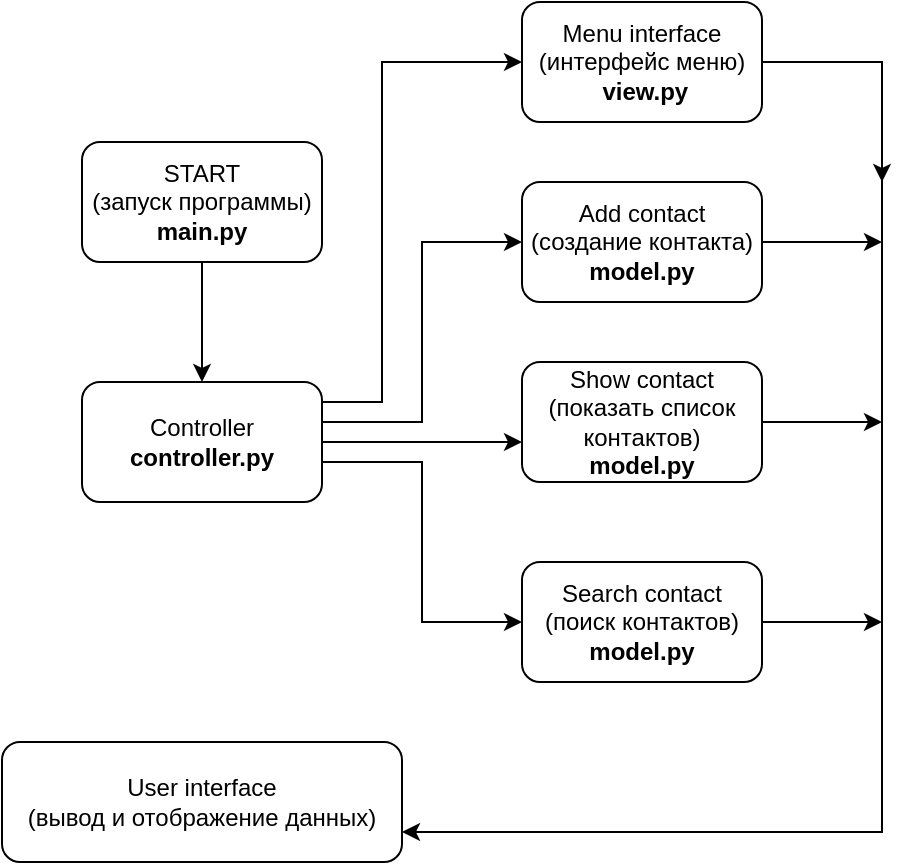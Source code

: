 <mxfile version="20.7.4" type="github">
  <diagram id="C5RBs43oDa-KdzZeNtuy" name="Page-1">
    <mxGraphModel dx="794" dy="782" grid="1" gridSize="10" guides="1" tooltips="1" connect="1" arrows="1" fold="1" page="1" pageScale="1" pageWidth="827" pageHeight="1169" math="0" shadow="0">
      <root>
        <mxCell id="WIyWlLk6GJQsqaUBKTNV-0" />
        <mxCell id="WIyWlLk6GJQsqaUBKTNV-1" parent="WIyWlLk6GJQsqaUBKTNV-0" />
        <mxCell id="MQMndvaRhNVyqes4tFC--0" value="&lt;div&gt;START&lt;br&gt;&lt;/div&gt;&lt;div&gt;(запуск программы)&lt;/div&gt;&lt;div&gt;&lt;b&gt;main.py&lt;/b&gt;&lt;br&gt;&lt;/div&gt;" style="rounded=1;whiteSpace=wrap;html=1;" vertex="1" parent="WIyWlLk6GJQsqaUBKTNV-1">
          <mxGeometry x="100" y="140" width="120" height="60" as="geometry" />
        </mxCell>
        <mxCell id="MQMndvaRhNVyqes4tFC--1" value="" style="endArrow=classic;html=1;rounded=0;exitX=0.5;exitY=1;exitDx=0;exitDy=0;" edge="1" parent="WIyWlLk6GJQsqaUBKTNV-1" source="MQMndvaRhNVyqes4tFC--0" target="MQMndvaRhNVyqes4tFC--2">
          <mxGeometry width="50" height="50" relative="1" as="geometry">
            <mxPoint x="390" y="430" as="sourcePoint" />
            <mxPoint x="160" y="280" as="targetPoint" />
          </mxGeometry>
        </mxCell>
        <mxCell id="MQMndvaRhNVyqes4tFC--9" value="" style="edgeStyle=orthogonalEdgeStyle;rounded=0;orthogonalLoop=1;jettySize=auto;html=1;" edge="1" parent="WIyWlLk6GJQsqaUBKTNV-1" source="MQMndvaRhNVyqes4tFC--2" target="MQMndvaRhNVyqes4tFC--5">
          <mxGeometry relative="1" as="geometry">
            <Array as="points">
              <mxPoint x="300" y="290" />
              <mxPoint x="300" y="290" />
            </Array>
          </mxGeometry>
        </mxCell>
        <mxCell id="MQMndvaRhNVyqes4tFC--2" value="&lt;div&gt;Controller&lt;/div&gt;&lt;div&gt;&lt;b&gt;controller.py&lt;/b&gt;&lt;br&gt;&lt;/div&gt;" style="rounded=1;whiteSpace=wrap;html=1;" vertex="1" parent="WIyWlLk6GJQsqaUBKTNV-1">
          <mxGeometry x="100" y="260" width="120" height="60" as="geometry" />
        </mxCell>
        <mxCell id="MQMndvaRhNVyqes4tFC--3" value="&lt;div&gt;Menu interface&lt;/div&gt;&lt;div&gt;(интерфейс меню)&lt;/div&gt;&lt;div&gt;&lt;b&gt;&amp;nbsp;view.py&lt;/b&gt;&lt;br&gt;&lt;/div&gt;" style="rounded=1;whiteSpace=wrap;html=1;" vertex="1" parent="WIyWlLk6GJQsqaUBKTNV-1">
          <mxGeometry x="320" y="70" width="120" height="60" as="geometry" />
        </mxCell>
        <mxCell id="MQMndvaRhNVyqes4tFC--15" style="edgeStyle=orthogonalEdgeStyle;rounded=0;orthogonalLoop=1;jettySize=auto;html=1;" edge="1" parent="WIyWlLk6GJQsqaUBKTNV-1" source="MQMndvaRhNVyqes4tFC--4">
          <mxGeometry relative="1" as="geometry">
            <mxPoint x="500" y="190" as="targetPoint" />
          </mxGeometry>
        </mxCell>
        <mxCell id="MQMndvaRhNVyqes4tFC--4" value="&lt;div&gt;Add contact&lt;/div&gt;&lt;div&gt;(создание контакта)&lt;/div&gt;&lt;div&gt;&lt;b&gt;model.py&lt;/b&gt;&lt;br&gt;&lt;/div&gt;" style="rounded=1;whiteSpace=wrap;html=1;" vertex="1" parent="WIyWlLk6GJQsqaUBKTNV-1">
          <mxGeometry x="320" y="160" width="120" height="60" as="geometry" />
        </mxCell>
        <mxCell id="MQMndvaRhNVyqes4tFC--16" style="edgeStyle=orthogonalEdgeStyle;rounded=0;orthogonalLoop=1;jettySize=auto;html=1;" edge="1" parent="WIyWlLk6GJQsqaUBKTNV-1" source="MQMndvaRhNVyqes4tFC--5">
          <mxGeometry relative="1" as="geometry">
            <mxPoint x="500" y="280" as="targetPoint" />
          </mxGeometry>
        </mxCell>
        <mxCell id="MQMndvaRhNVyqes4tFC--5" value="&lt;div&gt;Show contact&lt;/div&gt;&lt;div&gt;(показать список контактов)&lt;/div&gt;&lt;div&gt;&lt;b&gt;model.py&lt;/b&gt;&lt;br&gt;&lt;/div&gt;" style="rounded=1;whiteSpace=wrap;html=1;" vertex="1" parent="WIyWlLk6GJQsqaUBKTNV-1">
          <mxGeometry x="320" y="250" width="120" height="60" as="geometry" />
        </mxCell>
        <mxCell id="MQMndvaRhNVyqes4tFC--17" style="edgeStyle=orthogonalEdgeStyle;rounded=0;orthogonalLoop=1;jettySize=auto;html=1;" edge="1" parent="WIyWlLk6GJQsqaUBKTNV-1" source="MQMndvaRhNVyqes4tFC--6">
          <mxGeometry relative="1" as="geometry">
            <mxPoint x="500" y="380" as="targetPoint" />
          </mxGeometry>
        </mxCell>
        <mxCell id="MQMndvaRhNVyqes4tFC--6" value="&lt;div&gt;Search contact&lt;/div&gt;&lt;div&gt;(поиск контактов)&lt;/div&gt;&lt;div&gt;&lt;b&gt;model.py&lt;/b&gt;&lt;br&gt;&lt;/div&gt;" style="rounded=1;whiteSpace=wrap;html=1;" vertex="1" parent="WIyWlLk6GJQsqaUBKTNV-1">
          <mxGeometry x="320" y="350" width="120" height="60" as="geometry" />
        </mxCell>
        <mxCell id="MQMndvaRhNVyqes4tFC--7" value="&lt;div&gt;User interface&lt;/div&gt;&lt;div&gt;(вывод и отображение данных)&lt;br&gt;&lt;/div&gt;" style="rounded=1;whiteSpace=wrap;html=1;" vertex="1" parent="WIyWlLk6GJQsqaUBKTNV-1">
          <mxGeometry x="60" y="440" width="200" height="60" as="geometry" />
        </mxCell>
        <mxCell id="MQMndvaRhNVyqes4tFC--11" value="" style="edgeStyle=orthogonalEdgeStyle;rounded=0;orthogonalLoop=1;jettySize=auto;html=1;entryX=0;entryY=0.5;entryDx=0;entryDy=0;exitX=1;exitY=0.25;exitDx=0;exitDy=0;" edge="1" parent="WIyWlLk6GJQsqaUBKTNV-1" source="MQMndvaRhNVyqes4tFC--2" target="MQMndvaRhNVyqes4tFC--4">
          <mxGeometry relative="1" as="geometry">
            <mxPoint x="230" y="300" as="sourcePoint" />
            <mxPoint x="330" y="340" as="targetPoint" />
            <Array as="points">
              <mxPoint x="220" y="280" />
              <mxPoint x="270" y="280" />
              <mxPoint x="270" y="190" />
            </Array>
          </mxGeometry>
        </mxCell>
        <mxCell id="MQMndvaRhNVyqes4tFC--12" value="" style="edgeStyle=orthogonalEdgeStyle;rounded=0;orthogonalLoop=1;jettySize=auto;html=1;entryX=0;entryY=0.5;entryDx=0;entryDy=0;exitX=1;exitY=0.75;exitDx=0;exitDy=0;" edge="1" parent="WIyWlLk6GJQsqaUBKTNV-1" source="MQMndvaRhNVyqes4tFC--2" target="MQMndvaRhNVyqes4tFC--6">
          <mxGeometry relative="1" as="geometry">
            <mxPoint x="230" y="300" as="sourcePoint" />
            <mxPoint x="330" y="340" as="targetPoint" />
            <Array as="points">
              <mxPoint x="220" y="300" />
              <mxPoint x="270" y="300" />
              <mxPoint x="270" y="380" />
            </Array>
          </mxGeometry>
        </mxCell>
        <mxCell id="MQMndvaRhNVyqes4tFC--13" value="" style="edgeStyle=orthogonalEdgeStyle;rounded=0;orthogonalLoop=1;jettySize=auto;html=1;entryX=0;entryY=0.5;entryDx=0;entryDy=0;" edge="1" parent="WIyWlLk6GJQsqaUBKTNV-1" target="MQMndvaRhNVyqes4tFC--3">
          <mxGeometry relative="1" as="geometry">
            <mxPoint x="220" y="270" as="sourcePoint" />
            <mxPoint x="330" y="200" as="targetPoint" />
            <Array as="points">
              <mxPoint x="220" y="285" />
              <mxPoint x="220" y="270" />
              <mxPoint x="250" y="270" />
              <mxPoint x="250" y="100" />
            </Array>
          </mxGeometry>
        </mxCell>
        <mxCell id="MQMndvaRhNVyqes4tFC--14" value="" style="edgeStyle=orthogonalEdgeStyle;rounded=0;orthogonalLoop=1;jettySize=auto;html=1;entryX=1;entryY=0.75;entryDx=0;entryDy=0;exitX=1;exitY=0.5;exitDx=0;exitDy=0;" edge="1" parent="WIyWlLk6GJQsqaUBKTNV-1" source="MQMndvaRhNVyqes4tFC--3" target="MQMndvaRhNVyqes4tFC--7">
          <mxGeometry relative="1" as="geometry">
            <mxPoint x="230" y="280" as="sourcePoint" />
            <mxPoint x="330" y="110" as="targetPoint" />
            <Array as="points">
              <mxPoint x="500" y="100" />
              <mxPoint x="500" y="485" />
            </Array>
          </mxGeometry>
        </mxCell>
        <mxCell id="MQMndvaRhNVyqes4tFC--18" value="" style="endArrow=classic;html=1;rounded=0;" edge="1" parent="WIyWlLk6GJQsqaUBKTNV-1">
          <mxGeometry width="50" height="50" relative="1" as="geometry">
            <mxPoint x="500" y="100" as="sourcePoint" />
            <mxPoint x="500" y="160" as="targetPoint" />
          </mxGeometry>
        </mxCell>
      </root>
    </mxGraphModel>
  </diagram>
</mxfile>
